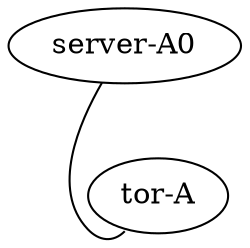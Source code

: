 graph vx {
"tor-A" [function="leaf" vagrant="eth1" os="hashicorp/bionic64" version="1.0.282" memory="700" config="./helper_scripts/config_production_switch.sh" ]
"server-A0" [function="host" vagrant="eth3" os="hashicorp/bionic64" version="1.0.282" memory="700" config="./helper_scripts/config_production_server.sh" ]


"server-A0":"eth1" -- "tor-A":"swp1" [left_mac="00:01:00:11:11:01"]
}
